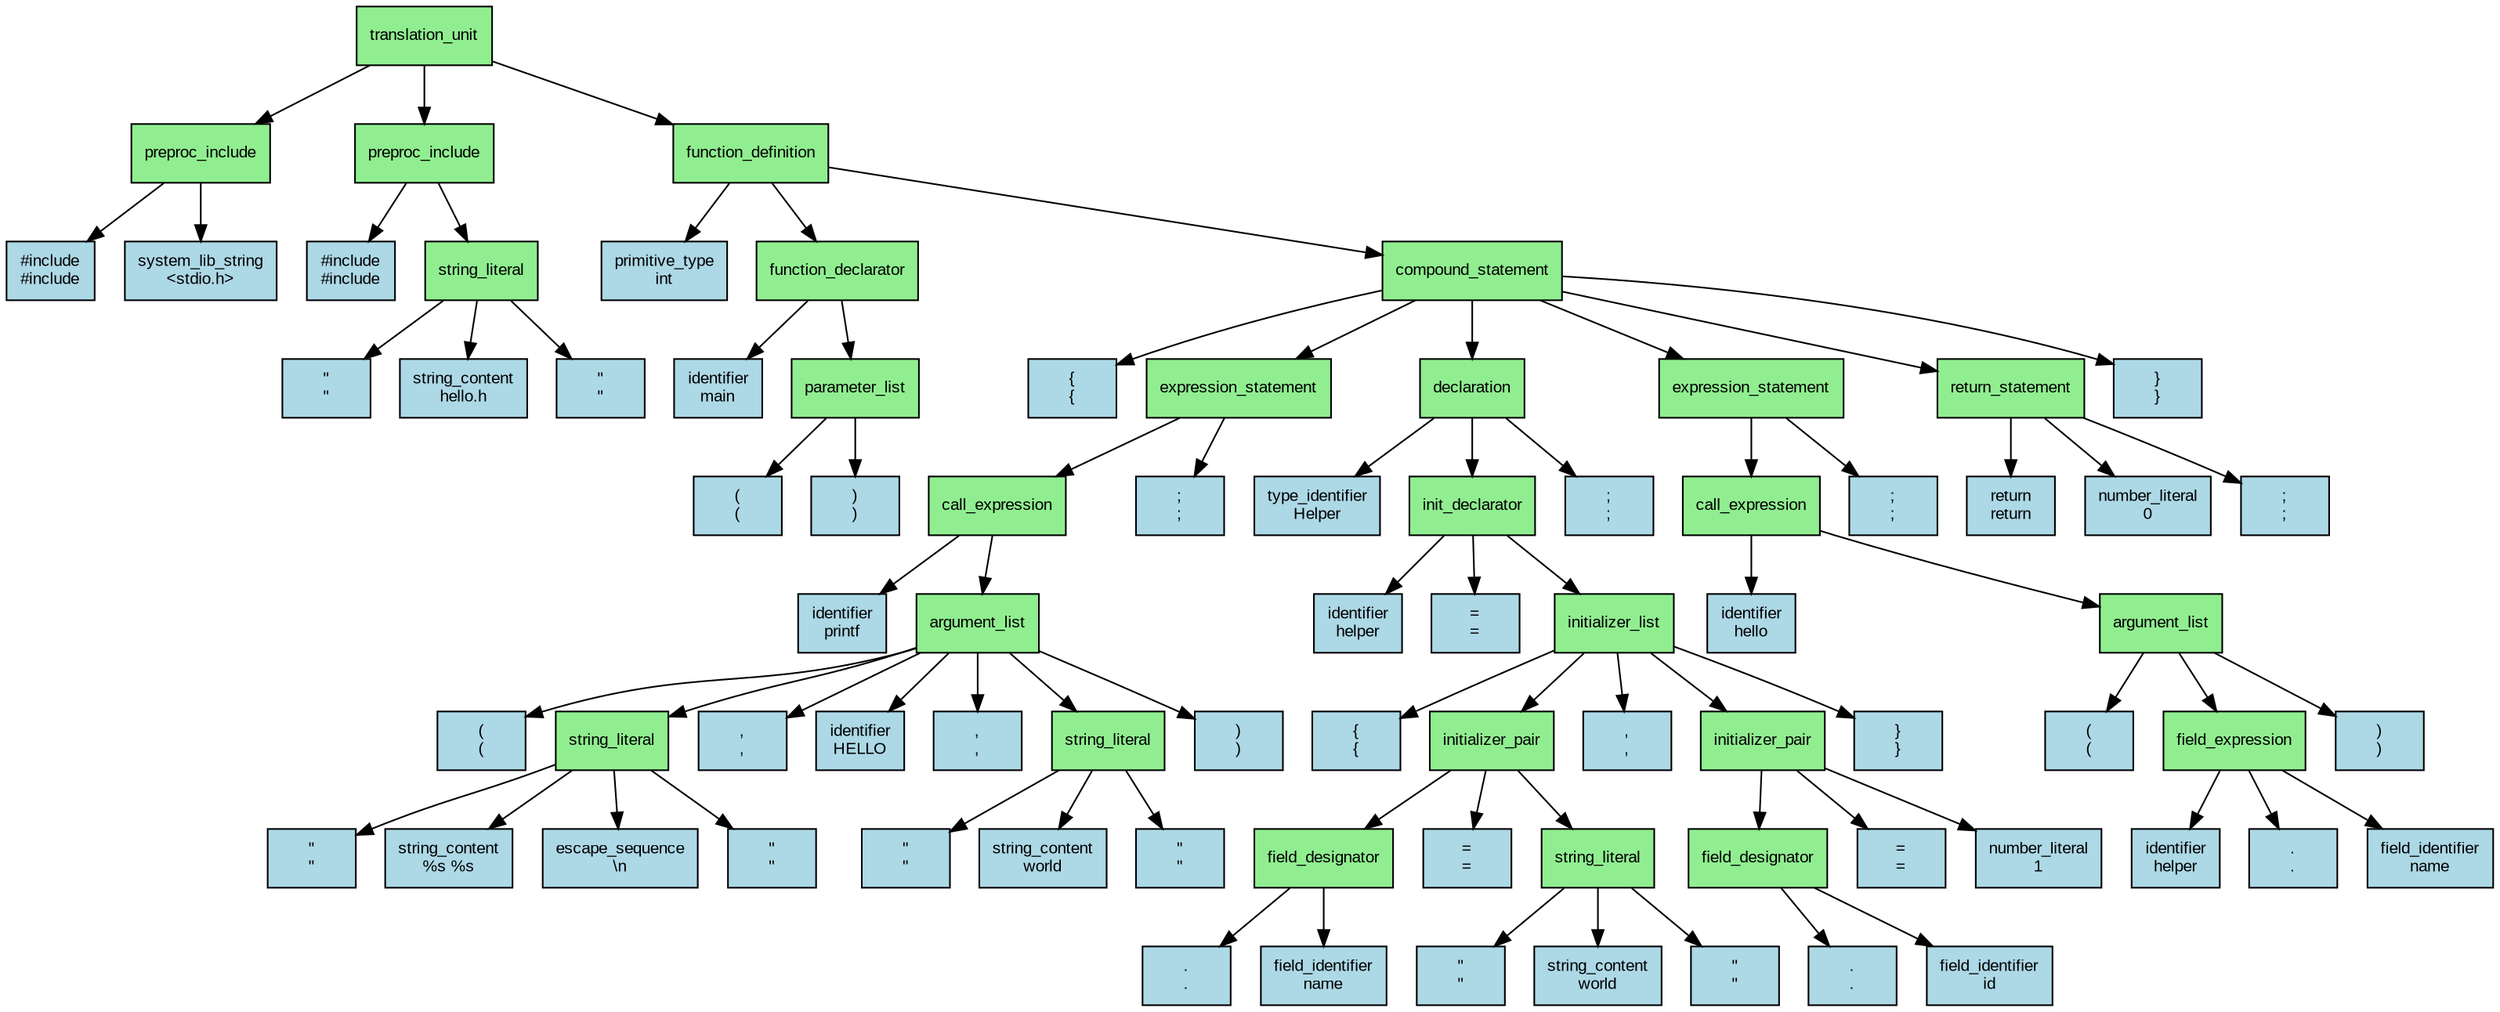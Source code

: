 digraph hello_ast {
    rankdir=TB;
    node [shape=rectangle, fontname="Arial", fontsize=10];
    edge [fontname="Arial", fontsize=8];

    node_1 [label="translation_unit", fillcolor="lightgreen", style="filled"];
    node_2 [label="preproc_include", fillcolor="lightgreen", style="filled"];
    node_1 -> node_2;
    node_3 [label="#include\n#include", fillcolor="lightblue", style="filled"];
    node_2 -> node_3;
    node_4 [label="system_lib_string\n\<stdio.h\>", fillcolor="lightblue", style="filled"];
    node_2 -> node_4;
    node_5 [label="preproc_include", fillcolor="lightgreen", style="filled"];
    node_1 -> node_5;
    node_6 [label="#include\n#include", fillcolor="lightblue", style="filled"];
    node_5 -> node_6;
    node_7 [label="string_literal", fillcolor="lightgreen", style="filled"];
    node_5 -> node_7;
    node_8 [label="\"\n\"", fillcolor="lightblue", style="filled"];
    node_7 -> node_8;
    node_9 [label="string_content\nhello.h", fillcolor="lightblue", style="filled"];
    node_7 -> node_9;
    node_10 [label="\"\n\"", fillcolor="lightblue", style="filled"];
    node_7 -> node_10;
    node_11 [label="function_definition", fillcolor="lightgreen", style="filled"];
    node_1 -> node_11;
    node_12 [label="primitive_type\nint", fillcolor="lightblue", style="filled"];
    node_11 -> node_12;
    node_13 [label="function_declarator", fillcolor="lightgreen", style="filled"];
    node_11 -> node_13;
    node_14 [label="identifier\nmain", fillcolor="lightblue", style="filled"];
    node_13 -> node_14;
    node_15 [label="parameter_list", fillcolor="lightgreen", style="filled"];
    node_13 -> node_15;
    node_16 [label="(\n(", fillcolor="lightblue", style="filled"];
    node_15 -> node_16;
    node_17 [label=")\n)", fillcolor="lightblue", style="filled"];
    node_15 -> node_17;
    node_18 [label="compound_statement", fillcolor="lightgreen", style="filled"];
    node_11 -> node_18;
    node_19 [label="\{\n\{", fillcolor="lightblue", style="filled"];
    node_18 -> node_19;
    node_20 [label="expression_statement", fillcolor="lightgreen", style="filled"];
    node_18 -> node_20;
    node_21 [label="call_expression", fillcolor="lightgreen", style="filled"];
    node_20 -> node_21;
    node_22 [label="identifier\nprintf", fillcolor="lightblue", style="filled"];
    node_21 -> node_22;
    node_23 [label="argument_list", fillcolor="lightgreen", style="filled"];
    node_21 -> node_23;
    node_24 [label="(\n(", fillcolor="lightblue", style="filled"];
    node_23 -> node_24;
    node_25 [label="string_literal", fillcolor="lightgreen", style="filled"];
    node_23 -> node_25;
    node_26 [label="\"\n\"", fillcolor="lightblue", style="filled"];
    node_25 -> node_26;
    node_27 [label="string_content\n%s %s", fillcolor="lightblue", style="filled"];
    node_25 -> node_27;
    node_28 [label="escape_sequence\n\\n", fillcolor="lightblue", style="filled"];
    node_25 -> node_28;
    node_29 [label="\"\n\"", fillcolor="lightblue", style="filled"];
    node_25 -> node_29;
    node_30 [label=",\n,", fillcolor="lightblue", style="filled"];
    node_23 -> node_30;
    node_31 [label="identifier\nHELLO", fillcolor="lightblue", style="filled"];
    node_23 -> node_31;
    node_32 [label=",\n,", fillcolor="lightblue", style="filled"];
    node_23 -> node_32;
    node_33 [label="string_literal", fillcolor="lightgreen", style="filled"];
    node_23 -> node_33;
    node_34 [label="\"\n\"", fillcolor="lightblue", style="filled"];
    node_33 -> node_34;
    node_35 [label="string_content\nworld", fillcolor="lightblue", style="filled"];
    node_33 -> node_35;
    node_36 [label="\"\n\"", fillcolor="lightblue", style="filled"];
    node_33 -> node_36;
    node_37 [label=")\n)", fillcolor="lightblue", style="filled"];
    node_23 -> node_37;
    node_38 [label=";\n;", fillcolor="lightblue", style="filled"];
    node_20 -> node_38;
    node_39 [label="declaration", fillcolor="lightgreen", style="filled"];
    node_18 -> node_39;
    node_40 [label="type_identifier\nHelper", fillcolor="lightblue", style="filled"];
    node_39 -> node_40;
    node_41 [label="init_declarator", fillcolor="lightgreen", style="filled"];
    node_39 -> node_41;
    node_42 [label="identifier\nhelper", fillcolor="lightblue", style="filled"];
    node_41 -> node_42;
    node_43 [label="=\n=", fillcolor="lightblue", style="filled"];
    node_41 -> node_43;
    node_44 [label="initializer_list", fillcolor="lightgreen", style="filled"];
    node_41 -> node_44;
    node_45 [label="\{\n\{", fillcolor="lightblue", style="filled"];
    node_44 -> node_45;
    node_46 [label="initializer_pair", fillcolor="lightgreen", style="filled"];
    node_44 -> node_46;
    node_47 [label="field_designator", fillcolor="lightgreen", style="filled"];
    node_46 -> node_47;
    node_48 [label=".\n.", fillcolor="lightblue", style="filled"];
    node_47 -> node_48;
    node_49 [label="field_identifier\nname", fillcolor="lightblue", style="filled"];
    node_47 -> node_49;
    node_50 [label="=\n=", fillcolor="lightblue", style="filled"];
    node_46 -> node_50;
    node_51 [label="string_literal", fillcolor="lightgreen", style="filled"];
    node_46 -> node_51;
    node_52 [label="\"\n\"", fillcolor="lightblue", style="filled"];
    node_51 -> node_52;
    node_53 [label="string_content\nworld", fillcolor="lightblue", style="filled"];
    node_51 -> node_53;
    node_54 [label="\"\n\"", fillcolor="lightblue", style="filled"];
    node_51 -> node_54;
    node_55 [label=",\n,", fillcolor="lightblue", style="filled"];
    node_44 -> node_55;
    node_56 [label="initializer_pair", fillcolor="lightgreen", style="filled"];
    node_44 -> node_56;
    node_57 [label="field_designator", fillcolor="lightgreen", style="filled"];
    node_56 -> node_57;
    node_58 [label=".\n.", fillcolor="lightblue", style="filled"];
    node_57 -> node_58;
    node_59 [label="field_identifier\nid", fillcolor="lightblue", style="filled"];
    node_57 -> node_59;
    node_60 [label="=\n=", fillcolor="lightblue", style="filled"];
    node_56 -> node_60;
    node_61 [label="number_literal\n1", fillcolor="lightblue", style="filled"];
    node_56 -> node_61;
    node_62 [label="\}\n\}", fillcolor="lightblue", style="filled"];
    node_44 -> node_62;
    node_63 [label=";\n;", fillcolor="lightblue", style="filled"];
    node_39 -> node_63;
    node_64 [label="expression_statement", fillcolor="lightgreen", style="filled"];
    node_18 -> node_64;
    node_65 [label="call_expression", fillcolor="lightgreen", style="filled"];
    node_64 -> node_65;
    node_66 [label="identifier\nhello", fillcolor="lightblue", style="filled"];
    node_65 -> node_66;
    node_67 [label="argument_list", fillcolor="lightgreen", style="filled"];
    node_65 -> node_67;
    node_68 [label="(\n(", fillcolor="lightblue", style="filled"];
    node_67 -> node_68;
    node_69 [label="field_expression", fillcolor="lightgreen", style="filled"];
    node_67 -> node_69;
    node_70 [label="identifier\nhelper", fillcolor="lightblue", style="filled"];
    node_69 -> node_70;
    node_71 [label=".\n.", fillcolor="lightblue", style="filled"];
    node_69 -> node_71;
    node_72 [label="field_identifier\nname", fillcolor="lightblue", style="filled"];
    node_69 -> node_72;
    node_73 [label=")\n)", fillcolor="lightblue", style="filled"];
    node_67 -> node_73;
    node_74 [label=";\n;", fillcolor="lightblue", style="filled"];
    node_64 -> node_74;
    node_75 [label="return_statement", fillcolor="lightgreen", style="filled"];
    node_18 -> node_75;
    node_76 [label="return\nreturn", fillcolor="lightblue", style="filled"];
    node_75 -> node_76;
    node_77 [label="number_literal\n0", fillcolor="lightblue", style="filled"];
    node_75 -> node_77;
    node_78 [label=";\n;", fillcolor="lightblue", style="filled"];
    node_75 -> node_78;
    node_79 [label="\}\n\}", fillcolor="lightblue", style="filled"];
    node_18 -> node_79;
}